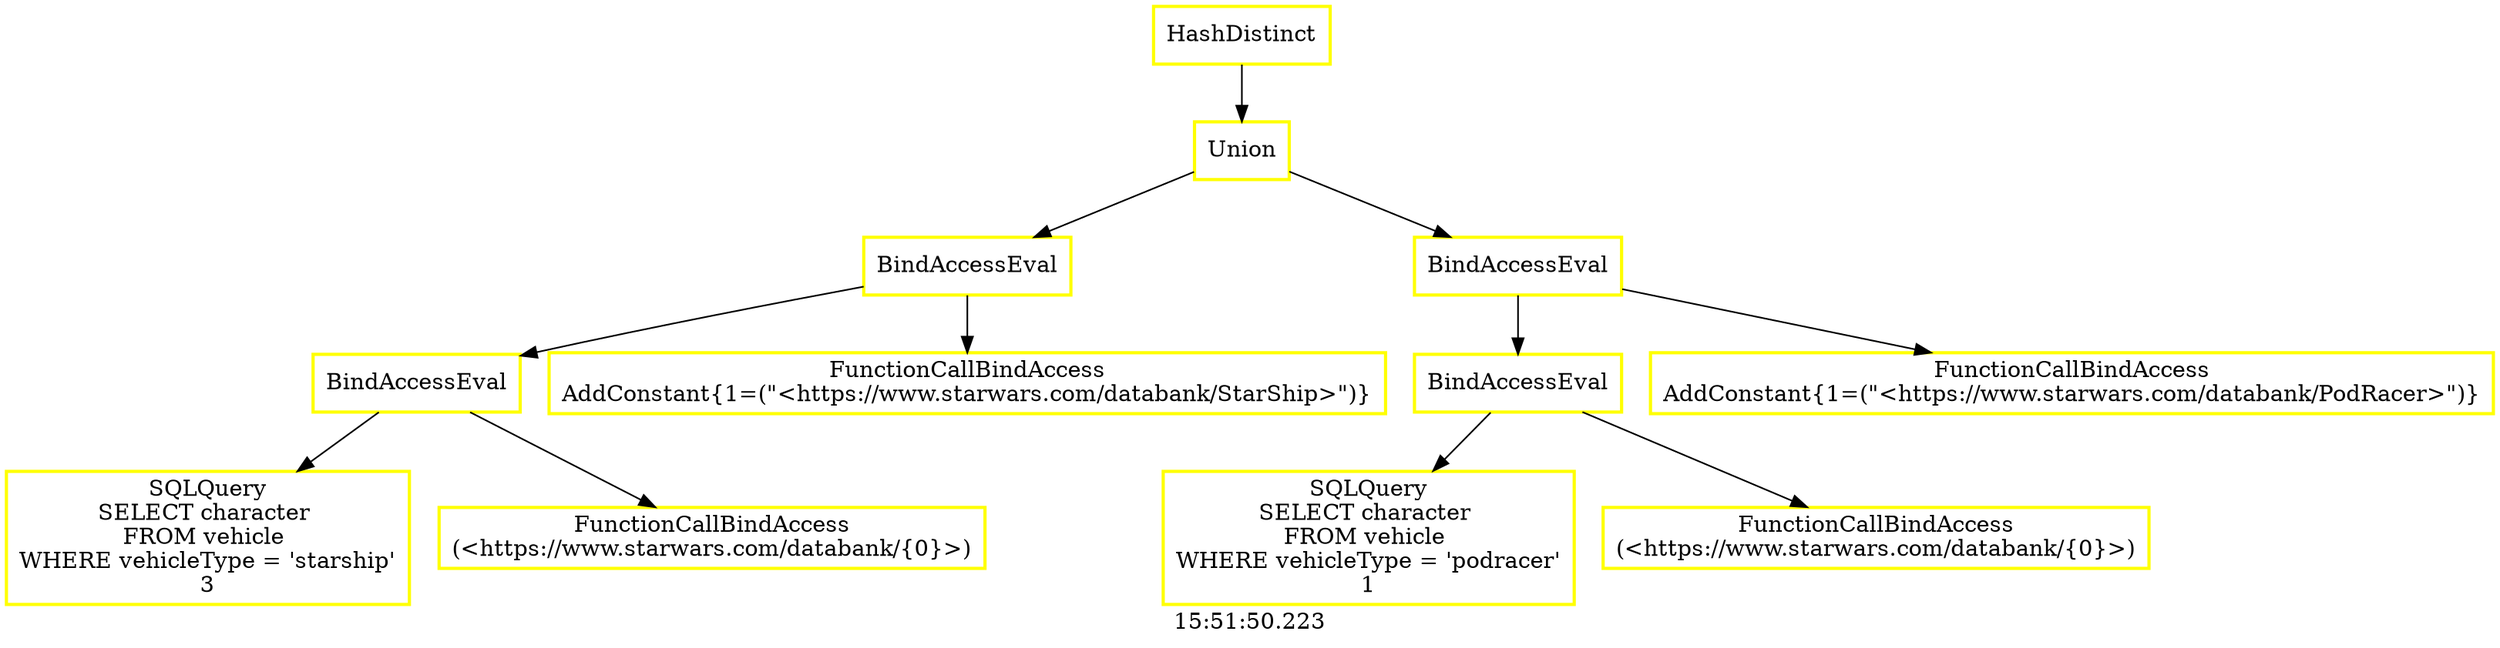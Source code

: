 digraph  g{ graph[label = "15:51:50.223"]
node [shape=rectangle, color=black, fontcolor=black, style=bold] edge [color=black] 0 [label="HashDistinct", color = yellow] ; 
1 [label="Union", color = yellow] ; 
0 -> 1 ; 
2 [label="BindAccessEval", color = yellow] ; 
1 -> 2 ; 
3 [label="BindAccessEval", color = yellow] ; 
2 -> 3 ; 
4 [label="SQLQuery
SELECT character 
FROM vehicle 
WHERE vehicleType = 'starship'
3", color = yellow] ; 
3 -> 4 ; 
5 [label="FunctionCallBindAccess
(<https://www.starwars.com/databank/{0}>)", color = yellow] ; 
3 -> 5 ; 
6 [label="FunctionCallBindAccess
AddConstant{1=(\"<https://www.starwars.com/databank/StarShip>\")}", color = yellow] ; 
2 -> 6 ; 
8 [label="BindAccessEval", color = yellow] ; 
1 -> 8 ; 
9 [label="BindAccessEval", color = yellow] ; 
8 -> 9 ; 
10 [label="SQLQuery
SELECT character 
FROM vehicle 
WHERE vehicleType = 'podracer'
1", color = yellow] ; 
9 -> 10 ; 
11 [label="FunctionCallBindAccess
(<https://www.starwars.com/databank/{0}>)", color = yellow] ; 
9 -> 11 ; 
12 [label="FunctionCallBindAccess
AddConstant{1=(\"<https://www.starwars.com/databank/PodRacer>\")}", color = yellow] ; 
8 -> 12 ; 
}

